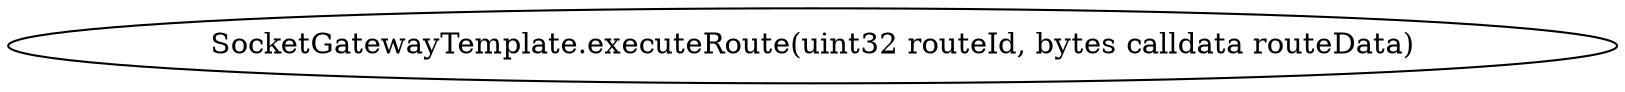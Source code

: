 digraph "" {
	graph [bb="0,0,645.24,36"];
	node [label="\N"];
	"SocketGatewayTemplate.executeRoute(uint32 routeId, bytes calldata routeData)"	 [height=0.5,
		pos="322.62,18",
		width=8.9616];
}

